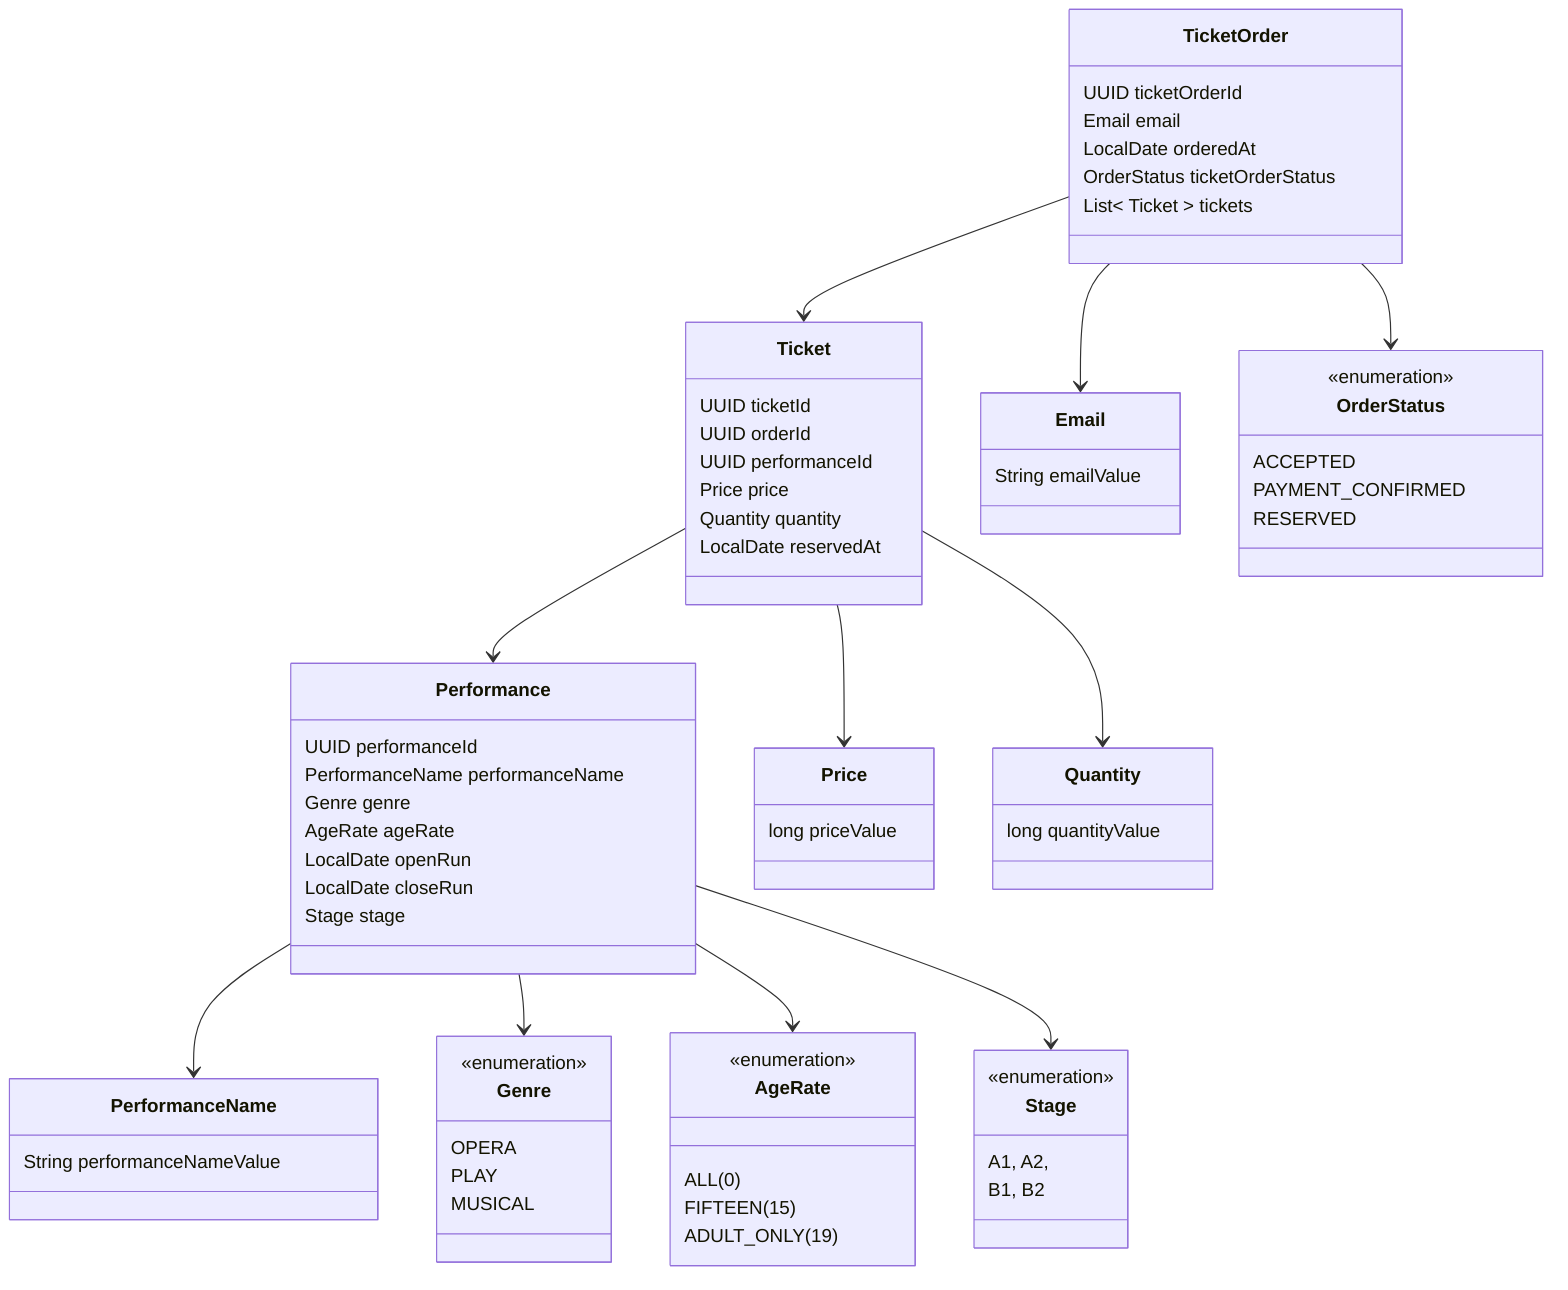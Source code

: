 classDiagram

    %% domain Performance
    class Performance {
        UUID performanceId
        PerformanceName performanceName
        Genre genre
        AgeRate ageRate
        LocalDate openRun
        LocalDate closeRun
        Stage stage
    }

    class PerformanceName {
        String performanceNameValue
    }

    class Genre {
        <<enumeration>>
        OPERA
        PLAY
        MUSICAL
    }

    class AgeRate {
        <<enumeration>>
        ALL(0)
        FIFTEEN(15)
        ADULT_ONLY(19)
    }

    class Stage {
        <<enumeration>>
        A1, A2,
        B1, B2
    }

    Performance --> PerformanceName
    Performance --> Genre
    Performance --> AgeRate
    Performance --> Stage

    %% domain Ticket
    class Ticket {
        UUID ticketId
        UUID orderId
        UUID performanceId
        Price price
        Quantity quantity
        LocalDate reservedAt
    }

    class Price {
        long priceValue
    }

    class Quantity {
        long quantityValue
    }

    Ticket --> Price
    Ticket --> Quantity

    %% domain TicketOrder
    class TicketOrder {
        UUID ticketOrderId
        Email email
        LocalDate orderedAt
        OrderStatus ticketOrderStatus
        List< Ticket > tickets
    }

    class Email {
        String emailValue
    }

    class OrderStatus {
        <<enumeration>>
        ACCEPTED
        PAYMENT_CONFIRMED
        RESERVED
    }

    TicketOrder --> Email
    TicketOrder --> OrderStatus

    TicketOrder --> Ticket

    Ticket --> Performance